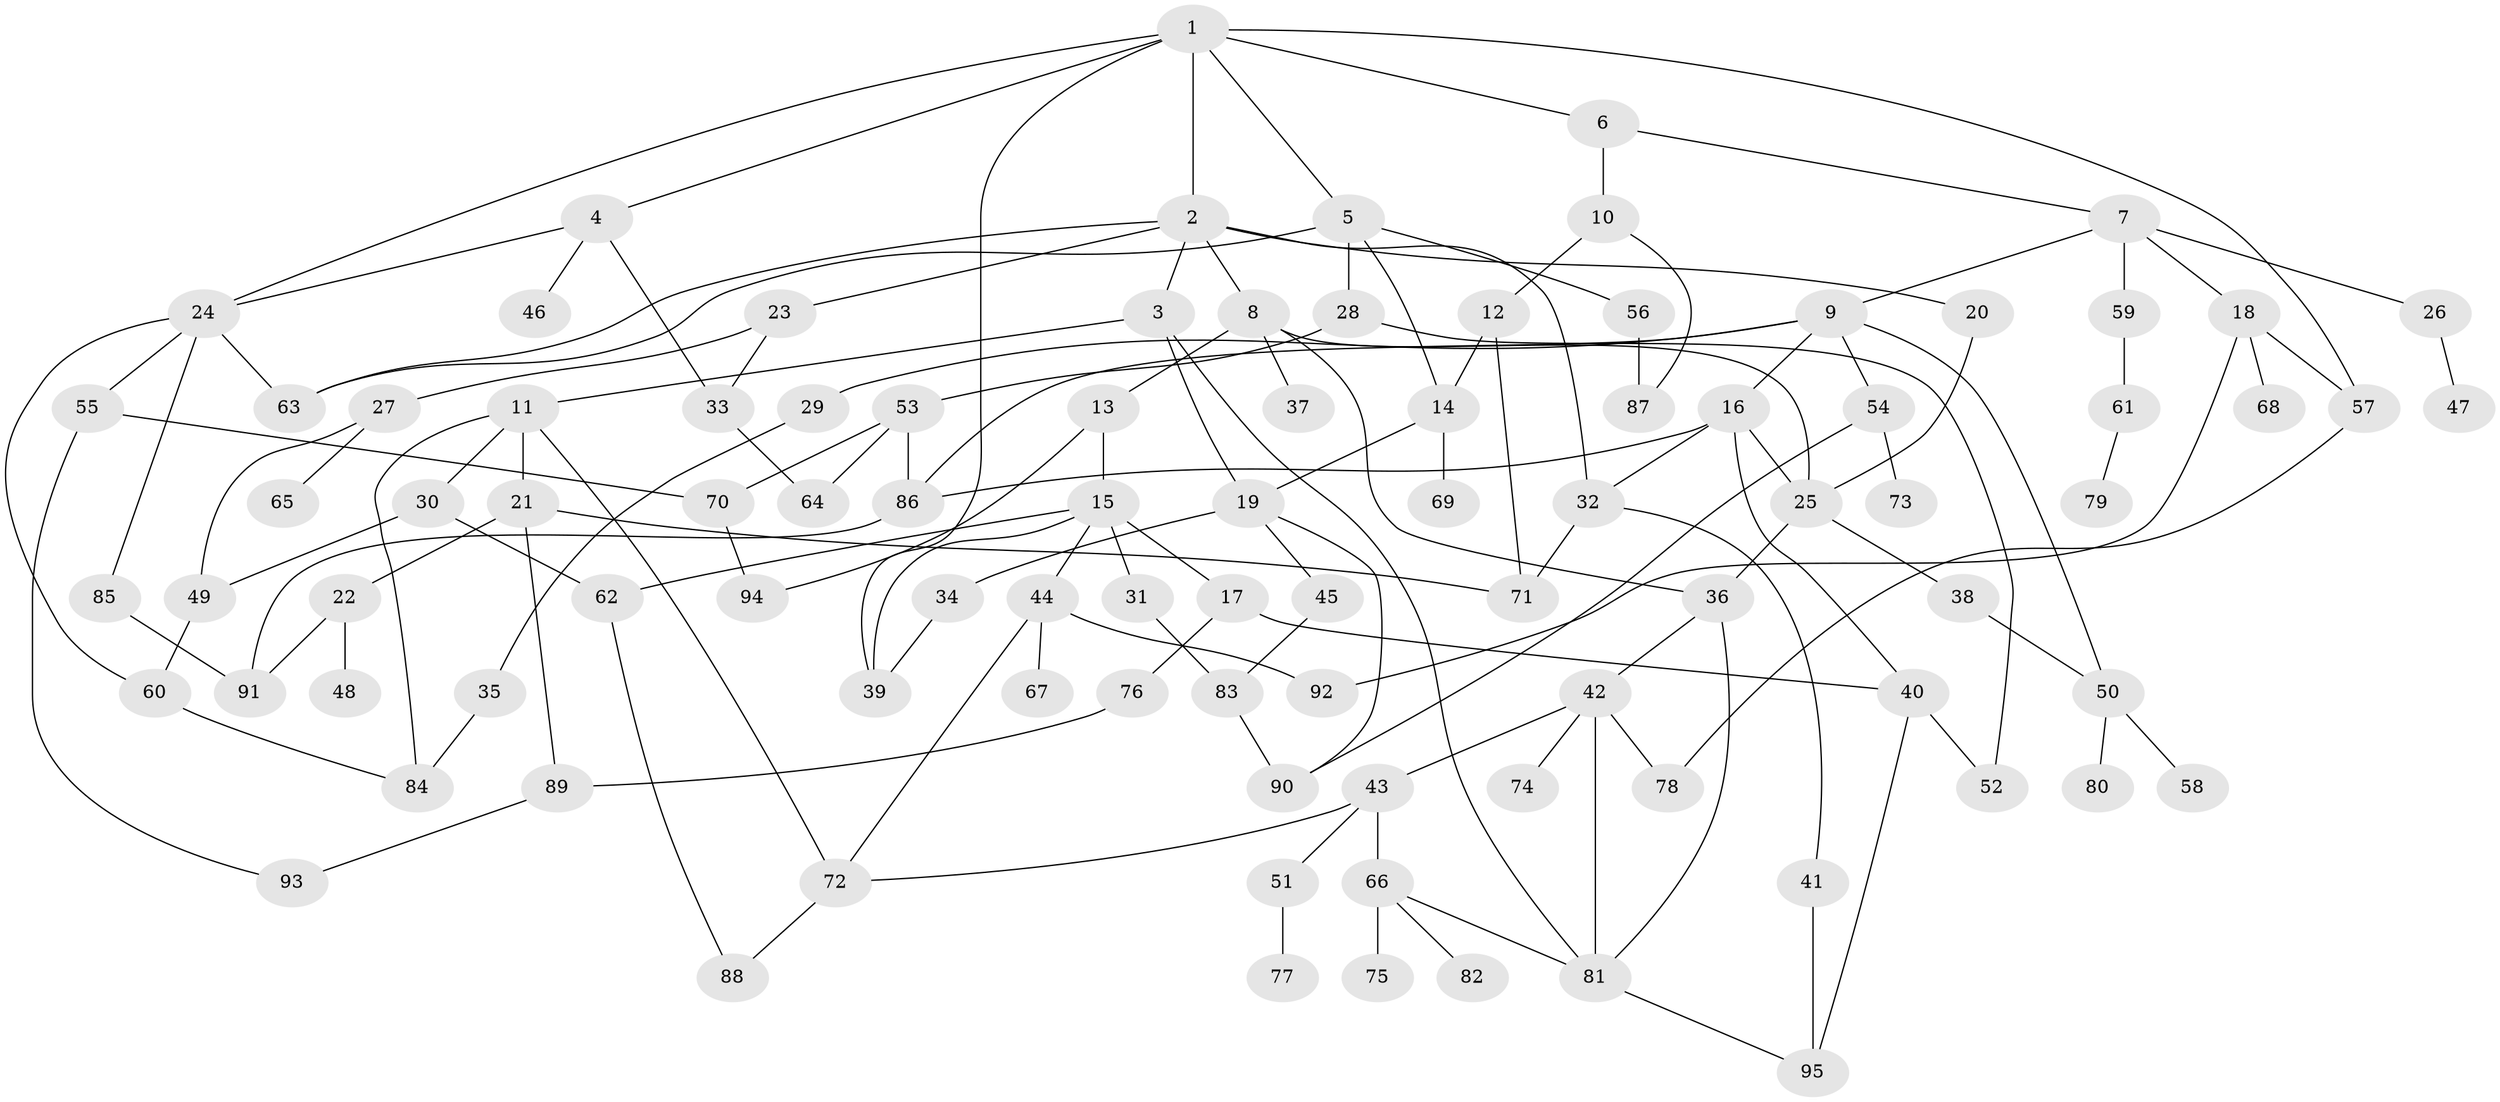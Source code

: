 // Generated by graph-tools (version 1.1) at 2025/13/03/09/25 04:13:21]
// undirected, 95 vertices, 140 edges
graph export_dot {
graph [start="1"]
  node [color=gray90,style=filled];
  1;
  2;
  3;
  4;
  5;
  6;
  7;
  8;
  9;
  10;
  11;
  12;
  13;
  14;
  15;
  16;
  17;
  18;
  19;
  20;
  21;
  22;
  23;
  24;
  25;
  26;
  27;
  28;
  29;
  30;
  31;
  32;
  33;
  34;
  35;
  36;
  37;
  38;
  39;
  40;
  41;
  42;
  43;
  44;
  45;
  46;
  47;
  48;
  49;
  50;
  51;
  52;
  53;
  54;
  55;
  56;
  57;
  58;
  59;
  60;
  61;
  62;
  63;
  64;
  65;
  66;
  67;
  68;
  69;
  70;
  71;
  72;
  73;
  74;
  75;
  76;
  77;
  78;
  79;
  80;
  81;
  82;
  83;
  84;
  85;
  86;
  87;
  88;
  89;
  90;
  91;
  92;
  93;
  94;
  95;
  1 -- 2;
  1 -- 4;
  1 -- 5;
  1 -- 6;
  1 -- 24;
  1 -- 39;
  1 -- 57;
  2 -- 3;
  2 -- 8;
  2 -- 20;
  2 -- 23;
  2 -- 63;
  2 -- 32;
  3 -- 11;
  3 -- 19;
  3 -- 81;
  4 -- 33;
  4 -- 46;
  4 -- 24;
  5 -- 28;
  5 -- 56;
  5 -- 63;
  5 -- 14;
  6 -- 7;
  6 -- 10;
  7 -- 9;
  7 -- 18;
  7 -- 26;
  7 -- 59;
  8 -- 13;
  8 -- 37;
  8 -- 25;
  8 -- 36;
  9 -- 16;
  9 -- 29;
  9 -- 50;
  9 -- 54;
  9 -- 86;
  10 -- 12;
  10 -- 87;
  11 -- 21;
  11 -- 30;
  11 -- 84;
  11 -- 72;
  12 -- 14;
  12 -- 71;
  13 -- 15;
  13 -- 94;
  14 -- 19;
  14 -- 69;
  15 -- 17;
  15 -- 31;
  15 -- 44;
  15 -- 62;
  15 -- 39;
  16 -- 32;
  16 -- 40;
  16 -- 86;
  16 -- 25;
  17 -- 76;
  17 -- 40;
  18 -- 57;
  18 -- 68;
  18 -- 92;
  19 -- 34;
  19 -- 45;
  19 -- 90;
  20 -- 25;
  21 -- 22;
  21 -- 89;
  21 -- 71;
  22 -- 48;
  22 -- 91;
  23 -- 27;
  23 -- 33;
  24 -- 55;
  24 -- 60;
  24 -- 85;
  24 -- 63;
  25 -- 36;
  25 -- 38;
  26 -- 47;
  27 -- 65;
  27 -- 49;
  28 -- 52;
  28 -- 53;
  29 -- 35;
  30 -- 49;
  30 -- 62;
  31 -- 83;
  32 -- 41;
  32 -- 71;
  33 -- 64;
  34 -- 39;
  35 -- 84;
  36 -- 42;
  36 -- 81;
  38 -- 50;
  40 -- 95;
  40 -- 52;
  41 -- 95;
  42 -- 43;
  42 -- 74;
  42 -- 78;
  42 -- 81;
  43 -- 51;
  43 -- 66;
  43 -- 72;
  44 -- 67;
  44 -- 72;
  44 -- 92;
  45 -- 83;
  49 -- 60;
  50 -- 58;
  50 -- 80;
  51 -- 77;
  53 -- 64;
  53 -- 86;
  53 -- 70;
  54 -- 73;
  54 -- 90;
  55 -- 70;
  55 -- 93;
  56 -- 87;
  57 -- 78;
  59 -- 61;
  60 -- 84;
  61 -- 79;
  62 -- 88;
  66 -- 75;
  66 -- 82;
  66 -- 81;
  70 -- 94;
  72 -- 88;
  76 -- 89;
  81 -- 95;
  83 -- 90;
  85 -- 91;
  86 -- 91;
  89 -- 93;
}
